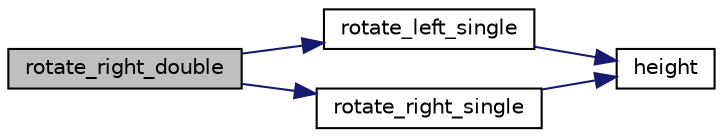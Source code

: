 digraph "rotate_right_double"
{
  edge [fontname="Helvetica",fontsize="10",labelfontname="Helvetica",labelfontsize="10"];
  node [fontname="Helvetica",fontsize="10",shape=record];
  rankdir="LR";
  Node105 [label="rotate_right_double",height=0.2,width=0.4,color="black", fillcolor="grey75", style="filled", fontcolor="black"];
  Node105 -> Node106 [color="midnightblue",fontsize="10",style="solid",fontname="Helvetica"];
  Node106 [label="rotate_left_single",height=0.2,width=0.4,color="black", fillcolor="white", style="filled",URL="$problem1_8c_09_09.html#a37b3816a6b816dc2dfde0edf3b41d984",tooltip="Rotate the nodes left one time about the root node. "];
  Node106 -> Node107 [color="midnightblue",fontsize="10",style="solid",fontname="Helvetica"];
  Node107 [label="height",height=0.2,width=0.4,color="black", fillcolor="white", style="filled",URL="$problem1_8c_09_09.html#ae4a66d8b0c2b0d626aea45977e358c83",tooltip="To find the height of a node. "];
  Node105 -> Node108 [color="midnightblue",fontsize="10",style="solid",fontname="Helvetica"];
  Node108 [label="rotate_right_single",height=0.2,width=0.4,color="black", fillcolor="white", style="filled",URL="$problem1_8c_09_09.html#ab8bf4dda48c1a0d702827a11502581d9",tooltip="Rotate the nodes right one time about the root node. "];
  Node108 -> Node107 [color="midnightblue",fontsize="10",style="solid",fontname="Helvetica"];
}

